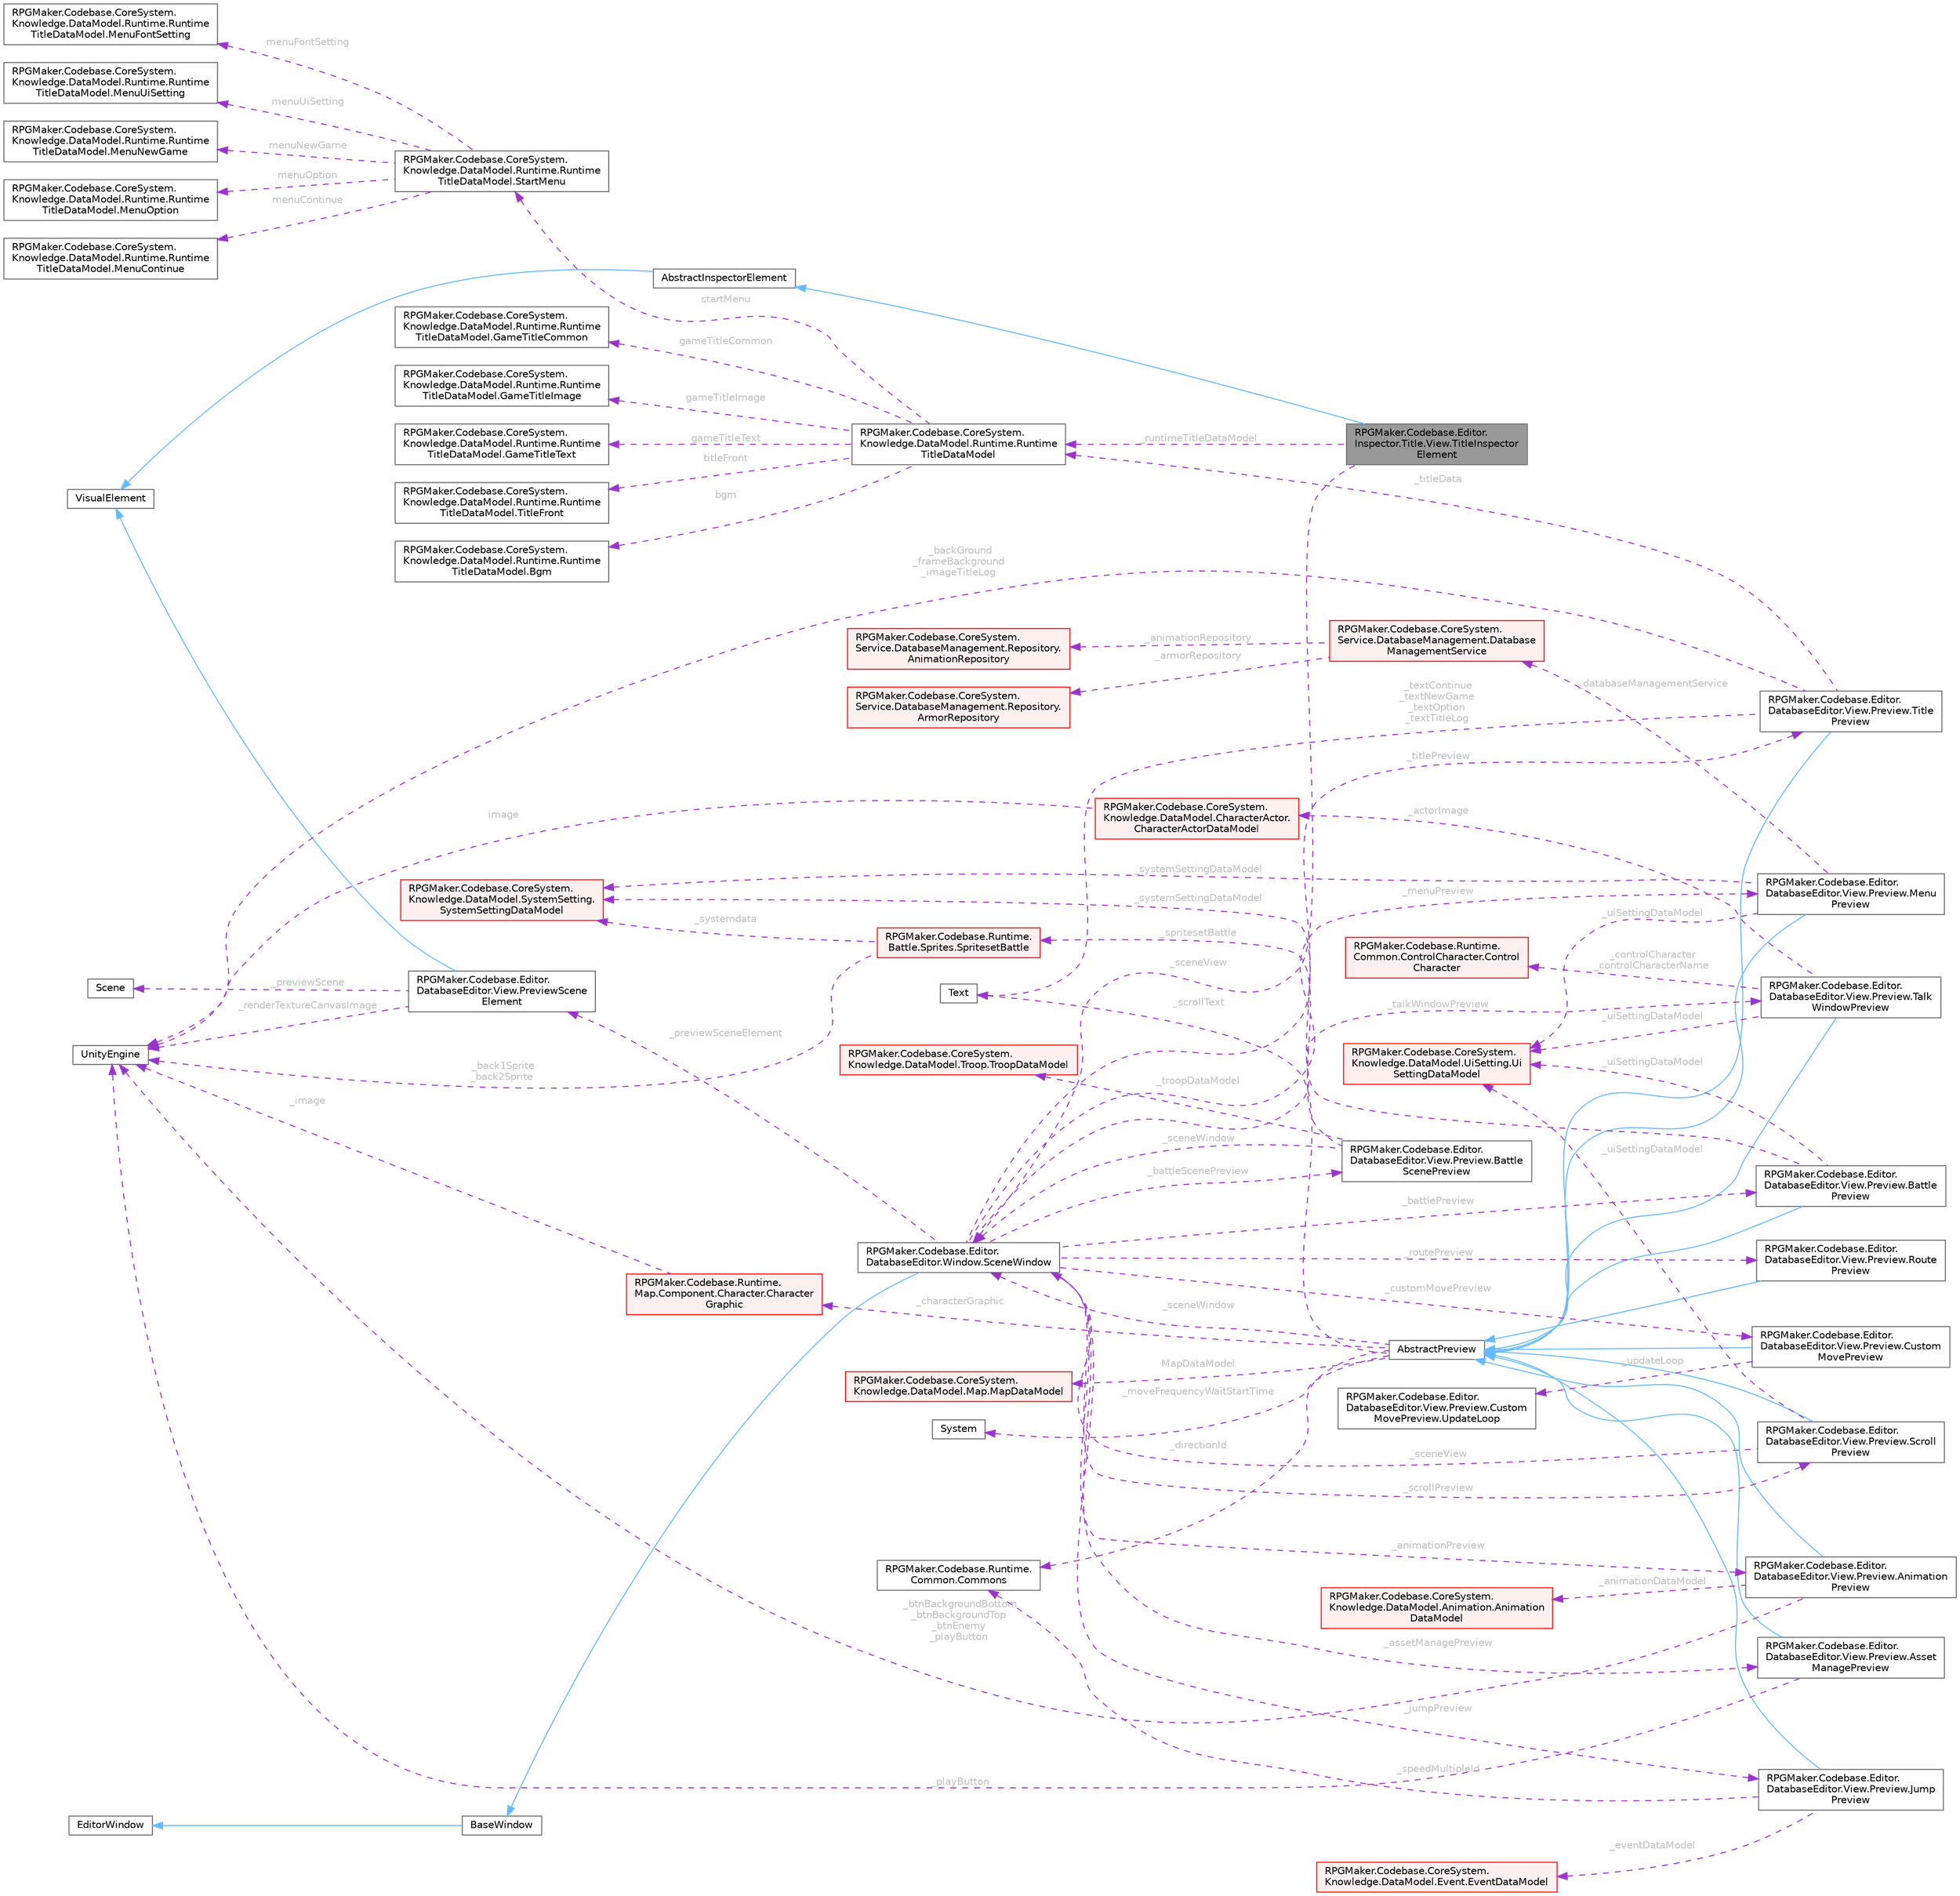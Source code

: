 digraph "RPGMaker.Codebase.Editor.Inspector.Title.View.TitleInspectorElement"
{
 // LATEX_PDF_SIZE
  bgcolor="transparent";
  edge [fontname=Helvetica,fontsize=10,labelfontname=Helvetica,labelfontsize=10];
  node [fontname=Helvetica,fontsize=10,shape=box,height=0.2,width=0.4];
  rankdir="LR";
  Node1 [id="Node000001",label="RPGMaker.Codebase.Editor.\lInspector.Title.View.TitleInspector\lElement",height=0.2,width=0.4,color="gray40", fillcolor="grey60", style="filled", fontcolor="black",tooltip="😁 タイトル・インスペクター要素"];
  Node2 -> Node1 [id="edge1_Node000001_Node000002",dir="back",color="steelblue1",style="solid",tooltip=" "];
  Node2 [id="Node000002",label="AbstractInspectorElement",height=0.2,width=0.4,color="gray40", fillcolor="white", style="filled",URL="$d5/d42/class_r_p_g_maker_1_1_codebase_1_1_editor_1_1_inspector_1_1_abstract_inspector_element.html",tooltip="😁 抽象インスペクター要素"];
  Node3 -> Node2 [id="edge2_Node000002_Node000003",dir="back",color="steelblue1",style="solid",tooltip=" "];
  Node3 [id="Node000003",label="VisualElement",height=0.2,width=0.4,color="gray40", fillcolor="white", style="filled",tooltip=" "];
  Node4 -> Node1 [id="edge3_Node000001_Node000004",dir="back",color="darkorchid3",style="dashed",tooltip=" ",label=" _runtimeTitleDataModel",fontcolor="grey" ];
  Node4 [id="Node000004",label="RPGMaker.Codebase.CoreSystem.\lKnowledge.DataModel.Runtime.Runtime\lTitleDataModel",height=0.2,width=0.4,color="gray40", fillcolor="white", style="filled",URL="$d7/da2/class_r_p_g_maker_1_1_codebase_1_1_core_system_1_1_knowledge_1_1_data_model_1_1_runtime_1_1_runtime_title_data_model.html",tooltip="😁 実行時タイトル・データ・モデル"];
  Node5 -> Node4 [id="edge4_Node000004_Node000005",dir="back",color="darkorchid3",style="dashed",tooltip=" ",label=" bgm",fontcolor="grey" ];
  Node5 [id="Node000005",label="RPGMaker.Codebase.CoreSystem.\lKnowledge.DataModel.Runtime.Runtime\lTitleDataModel.Bgm",height=0.2,width=0.4,color="gray40", fillcolor="white", style="filled",URL="$d7/d29/class_r_p_g_maker_1_1_codebase_1_1_core_system_1_1_knowledge_1_1_data_model_1_1_runtime_1_1_runtime_title_data_model_1_1_bgm.html",tooltip="😁 背景音楽"];
  Node6 -> Node4 [id="edge5_Node000004_Node000006",dir="back",color="darkorchid3",style="dashed",tooltip=" ",label=" gameTitleCommon",fontcolor="grey" ];
  Node6 [id="Node000006",label="RPGMaker.Codebase.CoreSystem.\lKnowledge.DataModel.Runtime.Runtime\lTitleDataModel.GameTitleCommon",height=0.2,width=0.4,color="gray40", fillcolor="white", style="filled",URL="$d7/d9f/class_r_p_g_maker_1_1_codebase_1_1_core_system_1_1_knowledge_1_1_data_model_1_1_runtime_1_1_runtb074bf3068689fc7f970101bf5a7539e.html",tooltip="😁 ゲーム・タイトル共通"];
  Node7 -> Node4 [id="edge6_Node000004_Node000007",dir="back",color="darkorchid3",style="dashed",tooltip=" ",label=" gameTitleImage",fontcolor="grey" ];
  Node7 [id="Node000007",label="RPGMaker.Codebase.CoreSystem.\lKnowledge.DataModel.Runtime.Runtime\lTitleDataModel.GameTitleImage",height=0.2,width=0.4,color="gray40", fillcolor="white", style="filled",URL="$d1/d05/class_r_p_g_maker_1_1_codebase_1_1_core_system_1_1_knowledge_1_1_data_model_1_1_runtime_1_1_runt63450857d5c1b059f2effacc4ba76fdb.html",tooltip="😁 ゲーム・タイトル画像"];
  Node8 -> Node4 [id="edge7_Node000004_Node000008",dir="back",color="darkorchid3",style="dashed",tooltip=" ",label=" gameTitleText",fontcolor="grey" ];
  Node8 [id="Node000008",label="RPGMaker.Codebase.CoreSystem.\lKnowledge.DataModel.Runtime.Runtime\lTitleDataModel.GameTitleText",height=0.2,width=0.4,color="gray40", fillcolor="white", style="filled",URL="$d2/d40/class_r_p_g_maker_1_1_codebase_1_1_core_system_1_1_knowledge_1_1_data_model_1_1_runtime_1_1_runt52048978f7dd1138cea3e2eee0d94e25.html",tooltip="😁 ゲーム・タイトル・テキスト"];
  Node9 -> Node4 [id="edge8_Node000004_Node000009",dir="back",color="darkorchid3",style="dashed",tooltip=" ",label=" startMenu",fontcolor="grey" ];
  Node9 [id="Node000009",label="RPGMaker.Codebase.CoreSystem.\lKnowledge.DataModel.Runtime.Runtime\lTitleDataModel.StartMenu",height=0.2,width=0.4,color="gray40", fillcolor="white", style="filled",URL="$d0/dde/class_r_p_g_maker_1_1_codebase_1_1_core_system_1_1_knowledge_1_1_data_model_1_1_runtime_1_1_runtcb56bd03a66e05d0237cc4ee69d0efb6.html",tooltip="😁 開始メニュー"];
  Node10 -> Node9 [id="edge9_Node000009_Node000010",dir="back",color="darkorchid3",style="dashed",tooltip=" ",label=" menuContinue",fontcolor="grey" ];
  Node10 [id="Node000010",label="RPGMaker.Codebase.CoreSystem.\lKnowledge.DataModel.Runtime.Runtime\lTitleDataModel.MenuContinue",height=0.2,width=0.4,color="gray40", fillcolor="white", style="filled",URL="$d4/d89/class_r_p_g_maker_1_1_codebase_1_1_core_system_1_1_knowledge_1_1_data_model_1_1_runtime_1_1_runt6c8bbaa07c259f032f4ea0851165732d.html",tooltip="😁 メニュー再開"];
  Node11 -> Node9 [id="edge10_Node000009_Node000011",dir="back",color="darkorchid3",style="dashed",tooltip=" ",label=" menuFontSetting",fontcolor="grey" ];
  Node11 [id="Node000011",label="RPGMaker.Codebase.CoreSystem.\lKnowledge.DataModel.Runtime.Runtime\lTitleDataModel.MenuFontSetting",height=0.2,width=0.4,color="gray40", fillcolor="white", style="filled",URL="$da/db5/class_r_p_g_maker_1_1_codebase_1_1_core_system_1_1_knowledge_1_1_data_model_1_1_runtime_1_1_runtc7654d416c0fb7d9f7ed4d1d30c3fc87.html",tooltip="😁 メニュー・フォント設定"];
  Node12 -> Node9 [id="edge11_Node000009_Node000012",dir="back",color="darkorchid3",style="dashed",tooltip=" ",label=" menuNewGame",fontcolor="grey" ];
  Node12 [id="Node000012",label="RPGMaker.Codebase.CoreSystem.\lKnowledge.DataModel.Runtime.Runtime\lTitleDataModel.MenuNewGame",height=0.2,width=0.4,color="gray40", fillcolor="white", style="filled",URL="$df/d9f/class_r_p_g_maker_1_1_codebase_1_1_core_system_1_1_knowledge_1_1_data_model_1_1_runtime_1_1_runt1527bdfb364355c6e4901e58d2ae1374.html",tooltip="😁 メニュー新ゲーム"];
  Node13 -> Node9 [id="edge12_Node000009_Node000013",dir="back",color="darkorchid3",style="dashed",tooltip=" ",label=" menuOption",fontcolor="grey" ];
  Node13 [id="Node000013",label="RPGMaker.Codebase.CoreSystem.\lKnowledge.DataModel.Runtime.Runtime\lTitleDataModel.MenuOption",height=0.2,width=0.4,color="gray40", fillcolor="white", style="filled",URL="$df/d5a/class_r_p_g_maker_1_1_codebase_1_1_core_system_1_1_knowledge_1_1_data_model_1_1_runtime_1_1_runtbbae000858cd9b821d4982e1f7725429.html",tooltip="😁 メニュー・オプション"];
  Node14 -> Node9 [id="edge13_Node000009_Node000014",dir="back",color="darkorchid3",style="dashed",tooltip=" ",label=" menuUiSetting",fontcolor="grey" ];
  Node14 [id="Node000014",label="RPGMaker.Codebase.CoreSystem.\lKnowledge.DataModel.Runtime.Runtime\lTitleDataModel.MenuUiSetting",height=0.2,width=0.4,color="gray40", fillcolor="white", style="filled",URL="$d9/d31/class_r_p_g_maker_1_1_codebase_1_1_core_system_1_1_knowledge_1_1_data_model_1_1_runtime_1_1_runt285a3468b23204c058583aeb79db46a3.html",tooltip="😁 メニュー・ユーザー・インターフェース設定"];
  Node15 -> Node4 [id="edge14_Node000004_Node000015",dir="back",color="darkorchid3",style="dashed",tooltip=" ",label=" titleFront",fontcolor="grey" ];
  Node15 [id="Node000015",label="RPGMaker.Codebase.CoreSystem.\lKnowledge.DataModel.Runtime.Runtime\lTitleDataModel.TitleFront",height=0.2,width=0.4,color="gray40", fillcolor="white", style="filled",URL="$dd/da3/class_r_p_g_maker_1_1_codebase_1_1_core_system_1_1_knowledge_1_1_data_model_1_1_runtime_1_1_runt29723d80f14ecabf4cf2e1546a891e09.html",tooltip="😁 タイトル前面"];
  Node16 -> Node1 [id="edge15_Node000001_Node000016",dir="back",color="darkorchid3",style="dashed",tooltip=" ",label=" _sceneView",fontcolor="grey" ];
  Node16 [id="Node000016",label="RPGMaker.Codebase.Editor.\lDatabaseEditor.Window.SceneWindow",height=0.2,width=0.4,color="gray40", fillcolor="white", style="filled",URL="$de/d38/class_r_p_g_maker_1_1_codebase_1_1_editor_1_1_database_editor_1_1_window_1_1_scene_window.html",tooltip="😁 データベースエディター用シーンウィンドウ."];
  Node17 -> Node16 [id="edge16_Node000016_Node000017",dir="back",color="steelblue1",style="solid",tooltip=" "];
  Node17 [id="Node000017",label="BaseWindow",height=0.2,width=0.4,color="gray40", fillcolor="white", style="filled",URL="$de/d8f/class_r_p_g_maker_1_1_codebase_1_1_editor_1_1_common_1_1_base_window.html",tooltip="😁 メニュー、ヒエラルキー、シーン、インスペクターウィンドウの基底抽象クラス."];
  Node18 -> Node17 [id="edge17_Node000017_Node000018",dir="back",color="steelblue1",style="solid",tooltip=" "];
  Node18 [id="Node000018",label="EditorWindow",height=0.2,width=0.4,color="gray40", fillcolor="white", style="filled",tooltip=" "];
  Node19 -> Node16 [id="edge18_Node000016_Node000019",dir="back",color="darkorchid3",style="dashed",tooltip=" ",label=" _titlePreview",fontcolor="grey" ];
  Node19 [id="Node000019",label="RPGMaker.Codebase.Editor.\lDatabaseEditor.View.Preview.Title\lPreview",height=0.2,width=0.4,color="gray40", fillcolor="white", style="filled",URL="$df/d87/class_r_p_g_maker_1_1_codebase_1_1_editor_1_1_database_editor_1_1_view_1_1_preview_1_1_title_preview.html",tooltip="😁 タイトル用のプレビュー"];
  Node20 -> Node19 [id="edge19_Node000019_Node000020",dir="back",color="steelblue1",style="solid",tooltip=" "];
  Node20 [id="Node000020",label="AbstractPreview",height=0.2,width=0.4,color="gray40", fillcolor="white", style="filled",URL="$d3/dfd/class_r_p_g_maker_1_1_codebase_1_1_editor_1_1_database_editor_1_1_view_1_1_preview_1_1_abstract_preview.html",tooltip="😁 抽象プレビュー"];
  Node21 -> Node20 [id="edge20_Node000020_Node000021",dir="back",color="darkorchid3",style="dashed",tooltip=" ",label=" _characterGraphic",fontcolor="grey" ];
  Node21 [id="Node000021",label="RPGMaker.Codebase.Runtime.\lMap.Component.Character.Character\lGraphic",height=0.2,width=0.4,color="red", fillcolor="#FFF0F0", style="filled",URL="$da/d44/class_r_p_g_maker_1_1_codebase_1_1_runtime_1_1_map_1_1_component_1_1_character_1_1_character_graphic.html",tooltip="😁 キャラクター・グラフィック"];
  Node24 -> Node21 [id="edge21_Node000021_Node000024",dir="back",color="darkorchid3",style="dashed",tooltip=" ",label=" _image",fontcolor="grey" ];
  Node24 [id="Node000024",label="UnityEngine",height=0.2,width=0.4,color="gray40", fillcolor="white", style="filled",tooltip=" "];
  Node16 -> Node20 [id="edge22_Node000020_Node000016",dir="back",color="darkorchid3",style="dashed",tooltip=" ",label=" _sceneWindow",fontcolor="grey" ];
  Node25 -> Node20 [id="edge23_Node000020_Node000025",dir="back",color="darkorchid3",style="dashed",tooltip=" ",label=" _scrollText",fontcolor="grey" ];
  Node25 [id="Node000025",label="Text",height=0.2,width=0.4,color="gray40", fillcolor="white", style="filled",tooltip=" "];
  Node26 -> Node20 [id="edge24_Node000020_Node000026",dir="back",color="darkorchid3",style="dashed",tooltip=" ",label=" _directionId",fontcolor="grey" ];
  Node26 [id="Node000026",label="RPGMaker.Codebase.Runtime.\lCommon.Commons",height=0.2,width=0.4,color="gray40", fillcolor="white", style="filled",URL="$d8/d0e/class_r_p_g_maker_1_1_codebase_1_1_runtime_1_1_common_1_1_commons.html",tooltip="😁 Runtime, Editorのプレビュー, EditorのUIで共用するもの。"];
  Node27 -> Node20 [id="edge25_Node000020_Node000027",dir="back",color="darkorchid3",style="dashed",tooltip=" ",label=" _moveFrequencyWaitStartTime",fontcolor="grey" ];
  Node27 [id="Node000027",label="System",height=0.2,width=0.4,color="gray40", fillcolor="white", style="filled",tooltip=" "];
  Node28 -> Node20 [id="edge26_Node000020_Node000028",dir="back",color="darkorchid3",style="dashed",tooltip=" ",label=" MapDataModel",fontcolor="grey" ];
  Node28 [id="Node000028",label="RPGMaker.Codebase.CoreSystem.\lKnowledge.DataModel.Map.MapDataModel",height=0.2,width=0.4,color="red", fillcolor="#FFF0F0", style="filled",URL="$d8/d51/class_r_p_g_maker_1_1_codebase_1_1_core_system_1_1_knowledge_1_1_data_model_1_1_map_1_1_map_data_model.html",tooltip="😁 マップ・データ・モデル"];
  Node24 -> Node19 [id="edge27_Node000019_Node000024",dir="back",color="darkorchid3",style="dashed",tooltip=" ",label=" _backGround\n_frameBackground\n_imageTitleLog",fontcolor="grey" ];
  Node25 -> Node19 [id="edge28_Node000019_Node000025",dir="back",color="darkorchid3",style="dashed",tooltip=" ",label=" _textContinue\n_textNewGame\n_textOption\n_textTitleLog",fontcolor="grey" ];
  Node4 -> Node19 [id="edge29_Node000019_Node000004",dir="back",color="darkorchid3",style="dashed",tooltip=" ",label=" _titleData",fontcolor="grey" ];
  Node34 -> Node16 [id="edge30_Node000016_Node000034",dir="back",color="darkorchid3",style="dashed",tooltip=" ",label=" _assetManagePreview",fontcolor="grey" ];
  Node34 [id="Node000034",label="RPGMaker.Codebase.Editor.\lDatabaseEditor.View.Preview.Asset\lManagePreview",height=0.2,width=0.4,color="gray40", fillcolor="white", style="filled",URL="$d1/d66/class_r_p_g_maker_1_1_codebase_1_1_editor_1_1_database_editor_1_1_view_1_1_preview_1_1_asset_manage_preview.html",tooltip="😁 資産管理プレビュー"];
  Node20 -> Node34 [id="edge31_Node000034_Node000020",dir="back",color="steelblue1",style="solid",tooltip=" "];
  Node24 -> Node34 [id="edge32_Node000034_Node000024",dir="back",color="darkorchid3",style="dashed",tooltip=" ",label=" _playButton",fontcolor="grey" ];
  Node35 -> Node16 [id="edge33_Node000016_Node000035",dir="back",color="darkorchid3",style="dashed",tooltip=" ",label=" _menuPreview",fontcolor="grey" ];
  Node35 [id="Node000035",label="RPGMaker.Codebase.Editor.\lDatabaseEditor.View.Preview.Menu\lPreview",height=0.2,width=0.4,color="gray40", fillcolor="white", style="filled",URL="$d8/dc3/class_r_p_g_maker_1_1_codebase_1_1_editor_1_1_database_editor_1_1_view_1_1_preview_1_1_menu_preview.html",tooltip="😁 タイトル用のプレビュー"];
  Node20 -> Node35 [id="edge34_Node000035_Node000020",dir="back",color="steelblue1",style="solid",tooltip=" "];
  Node36 -> Node35 [id="edge35_Node000035_Node000036",dir="back",color="darkorchid3",style="dashed",tooltip=" ",label=" _databaseManagementService",fontcolor="grey" ];
  Node36 [id="Node000036",label="RPGMaker.Codebase.CoreSystem.\lService.DatabaseManagement.Database\lManagementService",height=0.2,width=0.4,color="red", fillcolor="#FFF0F0", style="filled",URL="$db/db0/class_r_p_g_maker_1_1_codebase_1_1_core_system_1_1_service_1_1_database_management_1_1_database_management_service.html",tooltip="😁 データベース管理サービス"];
  Node37 -> Node36 [id="edge36_Node000036_Node000037",dir="back",color="darkorchid3",style="dashed",tooltip=" ",label=" _animationRepository",fontcolor="grey" ];
  Node37 [id="Node000037",label="RPGMaker.Codebase.CoreSystem.\lService.DatabaseManagement.Repository.\lAnimationRepository",height=0.2,width=0.4,color="red", fillcolor="#FFF0F0", style="filled",URL="$d5/deb/class_r_p_g_maker_1_1_codebase_1_1_core_system_1_1_service_1_1_database_management_1_1_repository_1_1_animation_repository.html",tooltip="😁 アニメーション置き場"];
  Node39 -> Node36 [id="edge37_Node000036_Node000039",dir="back",color="darkorchid3",style="dashed",tooltip=" ",label=" _armorRepository",fontcolor="grey" ];
  Node39 [id="Node000039",label="RPGMaker.Codebase.CoreSystem.\lService.DatabaseManagement.Repository.\lArmorRepository",height=0.2,width=0.4,color="red", fillcolor="#FFF0F0", style="filled",URL="$d5/d5e/class_r_p_g_maker_1_1_codebase_1_1_core_system_1_1_service_1_1_database_management_1_1_repository_1_1_armor_repository.html",tooltip="😁 防具置き場"];
  Node72 -> Node35 [id="edge38_Node000035_Node000072",dir="back",color="darkorchid3",style="dashed",tooltip=" ",label=" _systemSettingDataModel",fontcolor="grey" ];
  Node72 [id="Node000072",label="RPGMaker.Codebase.CoreSystem.\lKnowledge.DataModel.SystemSetting.\lSystemSettingDataModel",height=0.2,width=0.4,color="red", fillcolor="#FFF0F0", style="filled",URL="$d0/dd2/class_r_p_g_maker_1_1_codebase_1_1_core_system_1_1_knowledge_1_1_data_model_1_1_system_setting_1_1_system_setting_data_model.html",tooltip="😁 システム設定データ・モデル"];
  Node80 -> Node35 [id="edge39_Node000035_Node000080",dir="back",color="darkorchid3",style="dashed",tooltip=" ",label=" _uiSettingDataModel",fontcolor="grey" ];
  Node80 [id="Node000080",label="RPGMaker.Codebase.CoreSystem.\lKnowledge.DataModel.UiSetting.Ui\lSettingDataModel",height=0.2,width=0.4,color="red", fillcolor="#FFF0F0", style="filled",URL="$db/dd5/class_r_p_g_maker_1_1_codebase_1_1_core_system_1_1_knowledge_1_1_data_model_1_1_ui_setting_1_1_ui_setting_data_model.html",tooltip="😁 ユーザー・インターフェース・設定データ・モデル"];
  Node90 -> Node16 [id="edge40_Node000016_Node000090",dir="back",color="darkorchid3",style="dashed",tooltip=" ",label=" _battlePreview",fontcolor="grey" ];
  Node90 [id="Node000090",label="RPGMaker.Codebase.Editor.\lDatabaseEditor.View.Preview.Battle\lPreview",height=0.2,width=0.4,color="gray40", fillcolor="white", style="filled",URL="$d5/dc1/class_r_p_g_maker_1_1_codebase_1_1_editor_1_1_database_editor_1_1_view_1_1_preview_1_1_battle_preview.html",tooltip="😁 ゲーム用のプレビュー"];
  Node20 -> Node90 [id="edge41_Node000090_Node000020",dir="back",color="steelblue1",style="solid",tooltip=" "];
  Node80 -> Node90 [id="edge42_Node000090_Node000080",dir="back",color="darkorchid3",style="dashed",tooltip=" ",label=" _uiSettingDataModel",fontcolor="grey" ];
  Node72 -> Node90 [id="edge43_Node000090_Node000072",dir="back",color="darkorchid3",style="dashed",tooltip=" ",label=" _systemSettingDataModel",fontcolor="grey" ];
  Node91 -> Node16 [id="edge44_Node000016_Node000091",dir="back",color="darkorchid3",style="dashed",tooltip=" ",label=" _battleScenePreview",fontcolor="grey" ];
  Node91 [id="Node000091",label="RPGMaker.Codebase.Editor.\lDatabaseEditor.View.Preview.Battle\lScenePreview",height=0.2,width=0.4,color="gray40", fillcolor="white", style="filled",URL="$d4/dea/class_r_p_g_maker_1_1_codebase_1_1_editor_1_1_database_editor_1_1_view_1_1_preview_1_1_battle_scene_preview.html",tooltip="😁 バトルシーン用のプレビュー"];
  Node92 -> Node91 [id="edge45_Node000091_Node000092",dir="back",color="darkorchid3",style="dashed",tooltip=" ",label=" _spritesetBattle",fontcolor="grey" ];
  Node92 [id="Node000092",label="RPGMaker.Codebase.Runtime.\lBattle.Sprites.SpritesetBattle",height=0.2,width=0.4,color="red", fillcolor="#FFF0F0", style="filled",URL="$de/ddd/class_r_p_g_maker_1_1_codebase_1_1_runtime_1_1_battle_1_1_sprites_1_1_spriteset_battle.html",tooltip="😁 戦闘シーン用のスプライトセット。[背景][アクター][敵キャラ]を含む Unite用に作り替えている"];
  Node24 -> Node92 [id="edge46_Node000092_Node000024",dir="back",color="darkorchid3",style="dashed",tooltip=" ",label=" _back1Sprite\n_back2Sprite",fontcolor="grey" ];
  Node72 -> Node92 [id="edge47_Node000092_Node000072",dir="back",color="darkorchid3",style="dashed",tooltip=" ",label=" _systemdata",fontcolor="grey" ];
  Node125 -> Node91 [id="edge48_Node000091_Node000125",dir="back",color="darkorchid3",style="dashed",tooltip=" ",label=" _troopDataModel",fontcolor="grey" ];
  Node125 [id="Node000125",label="RPGMaker.Codebase.CoreSystem.\lKnowledge.DataModel.Troop.TroopDataModel",height=0.2,width=0.4,color="red", fillcolor="#FFF0F0", style="filled",URL="$d6/da9/class_r_p_g_maker_1_1_codebase_1_1_core_system_1_1_knowledge_1_1_data_model_1_1_troop_1_1_troop_data_model.html",tooltip="😁 部隊データ・モデル"];
  Node16 -> Node91 [id="edge49_Node000091_Node000016",dir="back",color="darkorchid3",style="dashed",tooltip=" ",label=" _sceneWindow",fontcolor="grey" ];
  Node126 -> Node16 [id="edge50_Node000016_Node000126",dir="back",color="darkorchid3",style="dashed",tooltip=" ",label=" _talkWindowPreview",fontcolor="grey" ];
  Node126 [id="Node000126",label="RPGMaker.Codebase.Editor.\lDatabaseEditor.View.Preview.Talk\lWindowPreview",height=0.2,width=0.4,color="gray40", fillcolor="white", style="filled",URL="$dd/da6/class_r_p_g_maker_1_1_codebase_1_1_editor_1_1_database_editor_1_1_view_1_1_preview_1_1_talk_window_preview.html",tooltip="😁 会話ウィンドウ用のプレビュー"];
  Node20 -> Node126 [id="edge51_Node000126_Node000020",dir="back",color="steelblue1",style="solid",tooltip=" "];
  Node80 -> Node126 [id="edge52_Node000126_Node000080",dir="back",color="darkorchid3",style="dashed",tooltip=" ",label=" _uiSettingDataModel",fontcolor="grey" ];
  Node127 -> Node126 [id="edge53_Node000126_Node000127",dir="back",color="darkorchid3",style="dashed",tooltip=" ",label=" _actorImage",fontcolor="grey" ];
  Node127 [id="Node000127",label="RPGMaker.Codebase.CoreSystem.\lKnowledge.DataModel.CharacterActor.\lCharacterActorDataModel",height=0.2,width=0.4,color="red", fillcolor="#FFF0F0", style="filled",URL="$de/d3a/class_r_p_g_maker_1_1_codebase_1_1_core_system_1_1_knowledge_1_1_data_model_1_1_character_actor_1_1_character_actor_data_model.html",tooltip="😁 キャラクター・アクター・データ・モデル"];
  Node24 -> Node127 [id="edge54_Node000127_Node000024",dir="back",color="darkorchid3",style="dashed",tooltip=" ",label=" image",fontcolor="grey" ];
  Node129 -> Node126 [id="edge55_Node000126_Node000129",dir="back",color="darkorchid3",style="dashed",tooltip=" ",label=" _controlCharacter\n_controlCharacterName",fontcolor="grey" ];
  Node129 [id="Node000129",label="RPGMaker.Codebase.Runtime.\lCommon.ControlCharacter.Control\lCharacter",height=0.2,width=0.4,color="red", fillcolor="#FFF0F0", style="filled",URL="$d2/dcb/class_r_p_g_maker_1_1_codebase_1_1_runtime_1_1_common_1_1_control_character_1_1_control_character.html",tooltip="😁 制御キャラクター"];
  Node133 -> Node16 [id="edge56_Node000016_Node000133",dir="back",color="darkorchid3",style="dashed",tooltip=" ",label=" _scrollPreview",fontcolor="grey" ];
  Node133 [id="Node000133",label="RPGMaker.Codebase.Editor.\lDatabaseEditor.View.Preview.Scroll\lPreview",height=0.2,width=0.4,color="gray40", fillcolor="white", style="filled",URL="$d3/d80/class_r_p_g_maker_1_1_codebase_1_1_editor_1_1_database_editor_1_1_view_1_1_preview_1_1_scroll_preview.html",tooltip="😁 スクロール・プレビュー"];
  Node20 -> Node133 [id="edge57_Node000133_Node000020",dir="back",color="steelblue1",style="solid",tooltip=" "];
  Node16 -> Node133 [id="edge58_Node000133_Node000016",dir="back",color="darkorchid3",style="dashed",tooltip=" ",label=" _sceneView",fontcolor="grey" ];
  Node80 -> Node133 [id="edge59_Node000133_Node000080",dir="back",color="darkorchid3",style="dashed",tooltip=" ",label=" _uiSettingDataModel",fontcolor="grey" ];
  Node134 -> Node16 [id="edge60_Node000016_Node000134",dir="back",color="darkorchid3",style="dashed",tooltip=" ",label=" _jumpPreview",fontcolor="grey" ];
  Node134 [id="Node000134",label="RPGMaker.Codebase.Editor.\lDatabaseEditor.View.Preview.Jump\lPreview",height=0.2,width=0.4,color="gray40", fillcolor="white", style="filled",URL="$da/d33/class_r_p_g_maker_1_1_codebase_1_1_editor_1_1_database_editor_1_1_view_1_1_preview_1_1_jump_preview.html",tooltip="😁 イベントコマンド『ジャンプ』のプレビュー。"];
  Node20 -> Node134 [id="edge61_Node000134_Node000020",dir="back",color="steelblue1",style="solid",tooltip=" "];
  Node26 -> Node134 [id="edge62_Node000134_Node000026",dir="back",color="darkorchid3",style="dashed",tooltip=" ",label=" _speedMultipleId",fontcolor="grey" ];
  Node135 -> Node134 [id="edge63_Node000134_Node000135",dir="back",color="darkorchid3",style="dashed",tooltip=" ",label=" _eventDataModel",fontcolor="grey" ];
  Node135 [id="Node000135",label="RPGMaker.Codebase.CoreSystem.\lKnowledge.DataModel.Event.EventDataModel",height=0.2,width=0.4,color="red", fillcolor="#FFF0F0", style="filled",URL="$d3/d9a/class_r_p_g_maker_1_1_codebase_1_1_core_system_1_1_knowledge_1_1_data_model_1_1_event_1_1_event_data_model.html",tooltip="😁 イベント・データ・モデル"];
  Node136 -> Node16 [id="edge64_Node000016_Node000136",dir="back",color="darkorchid3",style="dashed",tooltip=" ",label=" _routePreview",fontcolor="grey" ];
  Node136 [id="Node000136",label="RPGMaker.Codebase.Editor.\lDatabaseEditor.View.Preview.Route\lPreview",height=0.2,width=0.4,color="gray40", fillcolor="white", style="filled",URL="$d1/d5c/class_r_p_g_maker_1_1_codebase_1_1_editor_1_1_database_editor_1_1_view_1_1_preview_1_1_route_preview.html",tooltip="😁 経路プレビュー"];
  Node20 -> Node136 [id="edge65_Node000136_Node000020",dir="back",color="steelblue1",style="solid",tooltip=" "];
  Node137 -> Node16 [id="edge66_Node000016_Node000137",dir="back",color="darkorchid3",style="dashed",tooltip=" ",label=" _animationPreview",fontcolor="grey" ];
  Node137 [id="Node000137",label="RPGMaker.Codebase.Editor.\lDatabaseEditor.View.Preview.Animation\lPreview",height=0.2,width=0.4,color="gray40", fillcolor="white", style="filled",URL="$d3/dc8/class_r_p_g_maker_1_1_codebase_1_1_editor_1_1_database_editor_1_1_view_1_1_preview_1_1_animation_preview.html",tooltip="😁 アニメーション・プレビュー"];
  Node20 -> Node137 [id="edge67_Node000137_Node000020",dir="back",color="steelblue1",style="solid",tooltip=" "];
  Node24 -> Node137 [id="edge68_Node000137_Node000024",dir="back",color="darkorchid3",style="dashed",tooltip=" ",label=" _btnBackgroundBottom\n_btnBackgroundTop\n_btnEnemy\n_playButton",fontcolor="grey" ];
  Node138 -> Node137 [id="edge69_Node000137_Node000138",dir="back",color="darkorchid3",style="dashed",tooltip=" ",label=" _animationDataModel",fontcolor="grey" ];
  Node138 [id="Node000138",label="RPGMaker.Codebase.CoreSystem.\lKnowledge.DataModel.Animation.Animation\lDataModel",height=0.2,width=0.4,color="red", fillcolor="#FFF0F0", style="filled",URL="$db/dab/class_r_p_g_maker_1_1_codebase_1_1_core_system_1_1_knowledge_1_1_data_model_1_1_animation_1_1_animation_data_model.html",tooltip="😁 アニメーション・データ・モデル"];
  Node139 -> Node16 [id="edge70_Node000016_Node000139",dir="back",color="darkorchid3",style="dashed",tooltip=" ",label=" _customMovePreview",fontcolor="grey" ];
  Node139 [id="Node000139",label="RPGMaker.Codebase.Editor.\lDatabaseEditor.View.Preview.Custom\lMovePreview",height=0.2,width=0.4,color="gray40", fillcolor="white", style="filled",URL="$d3/dc0/class_r_p_g_maker_1_1_codebase_1_1_editor_1_1_database_editor_1_1_view_1_1_preview_1_1_custom_move_preview.html",tooltip="😁 カスタム移動プレビュー"];
  Node20 -> Node139 [id="edge71_Node000139_Node000020",dir="back",color="steelblue1",style="solid",tooltip=" "];
  Node140 -> Node139 [id="edge72_Node000139_Node000140",dir="back",color="darkorchid3",style="dashed",tooltip=" ",label=" _updateLoop",fontcolor="grey" ];
  Node140 [id="Node000140",label="RPGMaker.Codebase.Editor.\lDatabaseEditor.View.Preview.Custom\lMovePreview.UpdateLoop",height=0.2,width=0.4,color="gray40", fillcolor="white", style="filled",URL="$db/df0/class_r_p_g_maker_1_1_codebase_1_1_editor_1_1_database_editor_1_1_view_1_1_preview_1_1_custom_move_preview_1_1_update_loop.html",tooltip="😁 更新ループ"];
  Node141 -> Node16 [id="edge73_Node000016_Node000141",dir="back",color="darkorchid3",style="dashed",tooltip=" ",label=" _previewSceneElement",fontcolor="grey" ];
  Node141 [id="Node000141",label="RPGMaker.Codebase.Editor.\lDatabaseEditor.View.PreviewScene\lElement",height=0.2,width=0.4,color="gray40", fillcolor="white", style="filled",URL="$d1/d39/class_r_p_g_maker_1_1_codebase_1_1_editor_1_1_database_editor_1_1_view_1_1_preview_scene_element.html",tooltip="😁 プレビューシーンを持ったVisualElement。"];
  Node3 -> Node141 [id="edge74_Node000141_Node000003",dir="back",color="steelblue1",style="solid",tooltip=" "];
  Node142 -> Node141 [id="edge75_Node000141_Node000142",dir="back",color="darkorchid3",style="dashed",tooltip=" ",label=" _previewScene",fontcolor="grey" ];
  Node142 [id="Node000142",label="Scene",height=0.2,width=0.4,color="gray40", fillcolor="white", style="filled",tooltip=" "];
  Node24 -> Node141 [id="edge76_Node000141_Node000024",dir="back",color="darkorchid3",style="dashed",tooltip=" ",label=" _renderTextureCanvasImage",fontcolor="grey" ];
}
